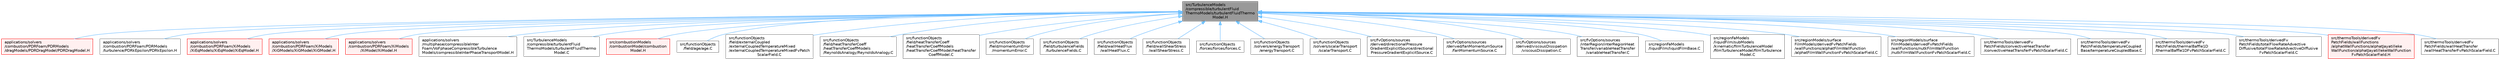 digraph "src/TurbulenceModels/compressible/turbulentFluidThermoModels/turbulentFluidThermoModel.H"
{
 // LATEX_PDF_SIZE
  bgcolor="transparent";
  edge [fontname=Helvetica,fontsize=10,labelfontname=Helvetica,labelfontsize=10];
  node [fontname=Helvetica,fontsize=10,shape=box,height=0.2,width=0.4];
  Node1 [id="Node000001",label="src/TurbulenceModels\l/compressible/turbulentFluid\lThermoModels/turbulentFluidThermo\lModel.H",height=0.2,width=0.4,color="gray40", fillcolor="grey60", style="filled", fontcolor="black",tooltip=" "];
  Node1 -> Node2 [id="edge1_Node000001_Node000002",dir="back",color="steelblue1",style="solid",tooltip=" "];
  Node2 [id="Node000002",label="applications/solvers\l/combustion/PDRFoam/PDRModels\l/dragModels/PDRDragModel/PDRDragModel.H",height=0.2,width=0.4,color="red", fillcolor="#FFF0F0", style="filled",URL="$PDRDragModel_8H.html",tooltip=" "];
  Node1 -> Node4 [id="edge2_Node000001_Node000004",dir="back",color="steelblue1",style="solid",tooltip=" "];
  Node4 [id="Node000004",label="applications/solvers\l/combustion/PDRFoam/PDRModels\l/turbulence/PDRkEpsilon/PDRkEpsilon.H",height=0.2,width=0.4,color="grey40", fillcolor="white", style="filled",URL="$PDRkEpsilon_8H.html",tooltip=" "];
  Node1 -> Node5 [id="edge3_Node000001_Node000005",dir="back",color="steelblue1",style="solid",tooltip=" "];
  Node5 [id="Node000005",label="applications/solvers\l/combustion/PDRFoam/XiModels\l/XiEqModels/XiEqModel/XiEqModel.H",height=0.2,width=0.4,color="red", fillcolor="#FFF0F0", style="filled",URL="$XiEqModel_8H.html",tooltip=" "];
  Node1 -> Node13 [id="edge4_Node000001_Node000013",dir="back",color="steelblue1",style="solid",tooltip=" "];
  Node13 [id="Node000013",label="applications/solvers\l/combustion/PDRFoam/XiModels\l/XiGModels/XiGModel/XiGModel.H",height=0.2,width=0.4,color="red", fillcolor="#FFF0F0", style="filled",URL="$XiGModel_8H.html",tooltip=" "];
  Node1 -> Node17 [id="edge5_Node000001_Node000017",dir="back",color="steelblue1",style="solid",tooltip=" "];
  Node17 [id="Node000017",label="applications/solvers\l/combustion/PDRFoam/XiModels\l/XiModel/XiModel.H",height=0.2,width=0.4,color="red", fillcolor="#FFF0F0", style="filled",URL="$XiModel_8H.html",tooltip=" "];
  Node1 -> Node19 [id="edge6_Node000001_Node000019",dir="back",color="steelblue1",style="solid",tooltip=" "];
  Node19 [id="Node000019",label="applications/solvers\l/multiphase/compressibleInter\lFoam/VoFphaseCompressibleTurbulence\lModels/compressibleInterPhaseTransportModel.H",height=0.2,width=0.4,color="grey40", fillcolor="white", style="filled",URL="$compressibleInterPhaseTransportModel_8H.html",tooltip=" "];
  Node1 -> Node20 [id="edge7_Node000001_Node000020",dir="back",color="steelblue1",style="solid",tooltip=" "];
  Node20 [id="Node000020",label="src/TurbulenceModels\l/compressible/turbulentFluid\lThermoModels/turbulentFluidThermo\lModel.C",height=0.2,width=0.4,color="grey40", fillcolor="white", style="filled",URL="$turbulentFluidThermoModel_8C.html",tooltip=" "];
  Node1 -> Node21 [id="edge8_Node000001_Node000021",dir="back",color="steelblue1",style="solid",tooltip=" "];
  Node21 [id="Node000021",label="src/combustionModels\l/combustionModel/combustion\lModel.H",height=0.2,width=0.4,color="red", fillcolor="#FFF0F0", style="filled",URL="$combustionModel_8H.html",tooltip=" "];
  Node1 -> Node70 [id="edge9_Node000001_Node000070",dir="back",color="steelblue1",style="solid",tooltip=" "];
  Node70 [id="Node000070",label="src/functionObjects\l/field/age/age.C",height=0.2,width=0.4,color="grey40", fillcolor="white", style="filled",URL="$age_8C.html",tooltip=" "];
  Node1 -> Node71 [id="edge10_Node000001_Node000071",dir="back",color="steelblue1",style="solid",tooltip=" "];
  Node71 [id="Node000071",label="src/functionObjects\l/field/externalCoupled\l/externalCoupledTemperatureMixed\l/externalCoupledTemperatureMixedFvPatch\lScalarField.C",height=0.2,width=0.4,color="grey40", fillcolor="white", style="filled",URL="$externalCoupledTemperatureMixedFvPatchScalarField_8C.html",tooltip=" "];
  Node1 -> Node72 [id="edge11_Node000001_Node000072",dir="back",color="steelblue1",style="solid",tooltip=" "];
  Node72 [id="Node000072",label="src/functionObjects\l/field/heatTransferCoeff\l/heatTransferCoeffModels\l/ReynoldsAnalogy/ReynoldsAnalogy.C",height=0.2,width=0.4,color="grey40", fillcolor="white", style="filled",URL="$ReynoldsAnalogy_8C.html",tooltip=" "];
  Node1 -> Node73 [id="edge12_Node000001_Node000073",dir="back",color="steelblue1",style="solid",tooltip=" "];
  Node73 [id="Node000073",label="src/functionObjects\l/field/heatTransferCoeff\l/heatTransferCoeffModels\l/heatTransferCoeffModel/heatTransfer\lCoeffModel.C",height=0.2,width=0.4,color="grey40", fillcolor="white", style="filled",URL="$heatTransferCoeffModel_8C.html",tooltip=" "];
  Node1 -> Node74 [id="edge13_Node000001_Node000074",dir="back",color="steelblue1",style="solid",tooltip=" "];
  Node74 [id="Node000074",label="src/functionObjects\l/field/momentumError\l/momentumError.C",height=0.2,width=0.4,color="grey40", fillcolor="white", style="filled",URL="$momentumError_8C.html",tooltip=" "];
  Node1 -> Node75 [id="edge14_Node000001_Node000075",dir="back",color="steelblue1",style="solid",tooltip=" "];
  Node75 [id="Node000075",label="src/functionObjects\l/field/turbulenceFields\l/turbulenceFields.C",height=0.2,width=0.4,color="grey40", fillcolor="white", style="filled",URL="$turbulenceFields_8C.html",tooltip=" "];
  Node1 -> Node76 [id="edge15_Node000001_Node000076",dir="back",color="steelblue1",style="solid",tooltip=" "];
  Node76 [id="Node000076",label="src/functionObjects\l/field/wallHeatFlux\l/wallHeatFlux.C",height=0.2,width=0.4,color="grey40", fillcolor="white", style="filled",URL="$wallHeatFlux_8C.html",tooltip=" "];
  Node1 -> Node77 [id="edge16_Node000001_Node000077",dir="back",color="steelblue1",style="solid",tooltip=" "];
  Node77 [id="Node000077",label="src/functionObjects\l/field/wallShearStress\l/wallShearStress.C",height=0.2,width=0.4,color="grey40", fillcolor="white", style="filled",URL="$wallShearStress_8C.html",tooltip=" "];
  Node1 -> Node78 [id="edge17_Node000001_Node000078",dir="back",color="steelblue1",style="solid",tooltip=" "];
  Node78 [id="Node000078",label="src/functionObjects\l/forces/forces/forces.C",height=0.2,width=0.4,color="grey40", fillcolor="white", style="filled",URL="$forces_8C.html",tooltip=" "];
  Node1 -> Node79 [id="edge18_Node000001_Node000079",dir="back",color="steelblue1",style="solid",tooltip=" "];
  Node79 [id="Node000079",label="src/functionObjects\l/solvers/energyTransport\l/energyTransport.C",height=0.2,width=0.4,color="grey40", fillcolor="white", style="filled",URL="$energyTransport_8C.html",tooltip=" "];
  Node1 -> Node80 [id="edge19_Node000001_Node000080",dir="back",color="steelblue1",style="solid",tooltip=" "];
  Node80 [id="Node000080",label="src/functionObjects\l/solvers/scalarTransport\l/scalarTransport.C",height=0.2,width=0.4,color="grey40", fillcolor="white", style="filled",URL="$scalarTransport_8C.html",tooltip=" "];
  Node1 -> Node81 [id="edge20_Node000001_Node000081",dir="back",color="steelblue1",style="solid",tooltip=" "];
  Node81 [id="Node000081",label="src/fvOptions/sources\l/derived/directionalPressure\lGradientExplicitSource/directional\lPressureGradientExplicitSource.C",height=0.2,width=0.4,color="grey40", fillcolor="white", style="filled",URL="$directionalPressureGradientExplicitSource_8C.html",tooltip=" "];
  Node1 -> Node82 [id="edge21_Node000001_Node000082",dir="back",color="steelblue1",style="solid",tooltip=" "];
  Node82 [id="Node000082",label="src/fvOptions/sources\l/derived/fanMomentumSource\l/fanMomentumSource.C",height=0.2,width=0.4,color="grey40", fillcolor="white", style="filled",URL="$fanMomentumSource_8C.html",tooltip=" "];
  Node1 -> Node83 [id="edge22_Node000001_Node000083",dir="back",color="steelblue1",style="solid",tooltip=" "];
  Node83 [id="Node000083",label="src/fvOptions/sources\l/derived/viscousDissipation\l/viscousDissipation.C",height=0.2,width=0.4,color="grey40", fillcolor="white", style="filled",URL="$viscousDissipation_8C.html",tooltip=" "];
  Node1 -> Node84 [id="edge23_Node000001_Node000084",dir="back",color="steelblue1",style="solid",tooltip=" "];
  Node84 [id="Node000084",label="src/fvOptions/sources\l/interRegion/interRegionHeat\lTransfer/variableHeatTransfer\l/variableHeatTransfer.C",height=0.2,width=0.4,color="grey40", fillcolor="white", style="filled",URL="$variableHeatTransfer_8C.html",tooltip=" "];
  Node1 -> Node85 [id="edge24_Node000001_Node000085",dir="back",color="steelblue1",style="solid",tooltip=" "];
  Node85 [id="Node000085",label="src/regionFaModels\l/liquidFilm/liquidFilmBase.C",height=0.2,width=0.4,color="grey40", fillcolor="white", style="filled",URL="$liquidFilmBase_8C.html",tooltip=" "];
  Node1 -> Node86 [id="edge25_Node000001_Node000086",dir="back",color="steelblue1",style="solid",tooltip=" "];
  Node86 [id="Node000086",label="src/regionFaModels\l/liquidFilm/subModels\l/kinematic/filmTurbulenceModel\l/filmTurbulenceModel/filmTurbulence\lModel.C",height=0.2,width=0.4,color="grey40", fillcolor="white", style="filled",URL="$regionFaModels_2liquidFilm_2subModels_2kinematic_2filmTurbulenceModel_2filmTurbulenceModel_2filmTurbulenceModel_8C.html",tooltip=" "];
  Node1 -> Node87 [id="edge26_Node000001_Node000087",dir="back",color="steelblue1",style="solid",tooltip=" "];
  Node87 [id="Node000087",label="src/regionModels/surface\lFilmModels/derivedFvPatchFields\l/wallFunctions/alphatFilmWallFunction\l/alphatFilmWallFunctionFvPatchScalarField.C",height=0.2,width=0.4,color="grey40", fillcolor="white", style="filled",URL="$alphatFilmWallFunctionFvPatchScalarField_8C.html",tooltip=" "];
  Node1 -> Node88 [id="edge27_Node000001_Node000088",dir="back",color="steelblue1",style="solid",tooltip=" "];
  Node88 [id="Node000088",label="src/regionModels/surface\lFilmModels/derivedFvPatchFields\l/wallFunctions/nutkFilmWallFunction\l/nutkFilmWallFunctionFvPatchScalarField.C",height=0.2,width=0.4,color="grey40", fillcolor="white", style="filled",URL="$nutkFilmWallFunctionFvPatchScalarField_8C.html",tooltip=" "];
  Node1 -> Node89 [id="edge28_Node000001_Node000089",dir="back",color="steelblue1",style="solid",tooltip=" "];
  Node89 [id="Node000089",label="src/thermoTools/derivedFv\lPatchFields/convectiveHeatTransfer\l/convectiveHeatTransferFvPatchScalarField.C",height=0.2,width=0.4,color="grey40", fillcolor="white", style="filled",URL="$convectiveHeatTransferFvPatchScalarField_8C.html",tooltip=" "];
  Node1 -> Node90 [id="edge29_Node000001_Node000090",dir="back",color="steelblue1",style="solid",tooltip=" "];
  Node90 [id="Node000090",label="src/thermoTools/derivedFv\lPatchFields/temperatureCoupled\lBase/temperatureCoupledBase.C",height=0.2,width=0.4,color="grey40", fillcolor="white", style="filled",URL="$temperatureCoupledBase_8C.html",tooltip=" "];
  Node1 -> Node91 [id="edge30_Node000001_Node000091",dir="back",color="steelblue1",style="solid",tooltip=" "];
  Node91 [id="Node000091",label="src/thermoTools/derivedFv\lPatchFields/thermalBaffle1D\l/thermalBaffle1DFvPatchScalarField.C",height=0.2,width=0.4,color="grey40", fillcolor="white", style="filled",URL="$thermalBaffle1DFvPatchScalarField_8C.html",tooltip=" "];
  Node1 -> Node92 [id="edge31_Node000001_Node000092",dir="back",color="steelblue1",style="solid",tooltip=" "];
  Node92 [id="Node000092",label="src/thermoTools/derivedFv\lPatchFields/totalFlowRateAdvective\lDiffusive/totalFlowRateAdvectiveDiffusive\lFvPatchScalarField.C",height=0.2,width=0.4,color="grey40", fillcolor="white", style="filled",URL="$totalFlowRateAdvectiveDiffusiveFvPatchScalarField_8C.html",tooltip=" "];
  Node1 -> Node93 [id="edge32_Node000001_Node000093",dir="back",color="steelblue1",style="solid",tooltip=" "];
  Node93 [id="Node000093",label="src/thermoTools/derivedFv\lPatchFields/wallFunctions\l/alphatWallFunctions/alphatJayatilleke\lWallFunction/alphatJayatillekeWallFunction\lFvPatchScalarField.H",height=0.2,width=0.4,color="red", fillcolor="#FFF0F0", style="filled",URL="$thermoTools_2derivedFvPatchFields_2wallFunctions_2alphatWallFunctions_2alphatJayatillekeWallFuncec7a538a50de4f2bf11fb1f46e4adf4c.html",tooltip=" "];
  Node1 -> Node95 [id="edge33_Node000001_Node000095",dir="back",color="steelblue1",style="solid",tooltip=" "];
  Node95 [id="Node000095",label="src/thermoTools/derivedFv\lPatchFields/wallHeatTransfer\l/wallHeatTransferFvPatchScalarField.C",height=0.2,width=0.4,color="grey40", fillcolor="white", style="filled",URL="$wallHeatTransferFvPatchScalarField_8C.html",tooltip=" "];
}
